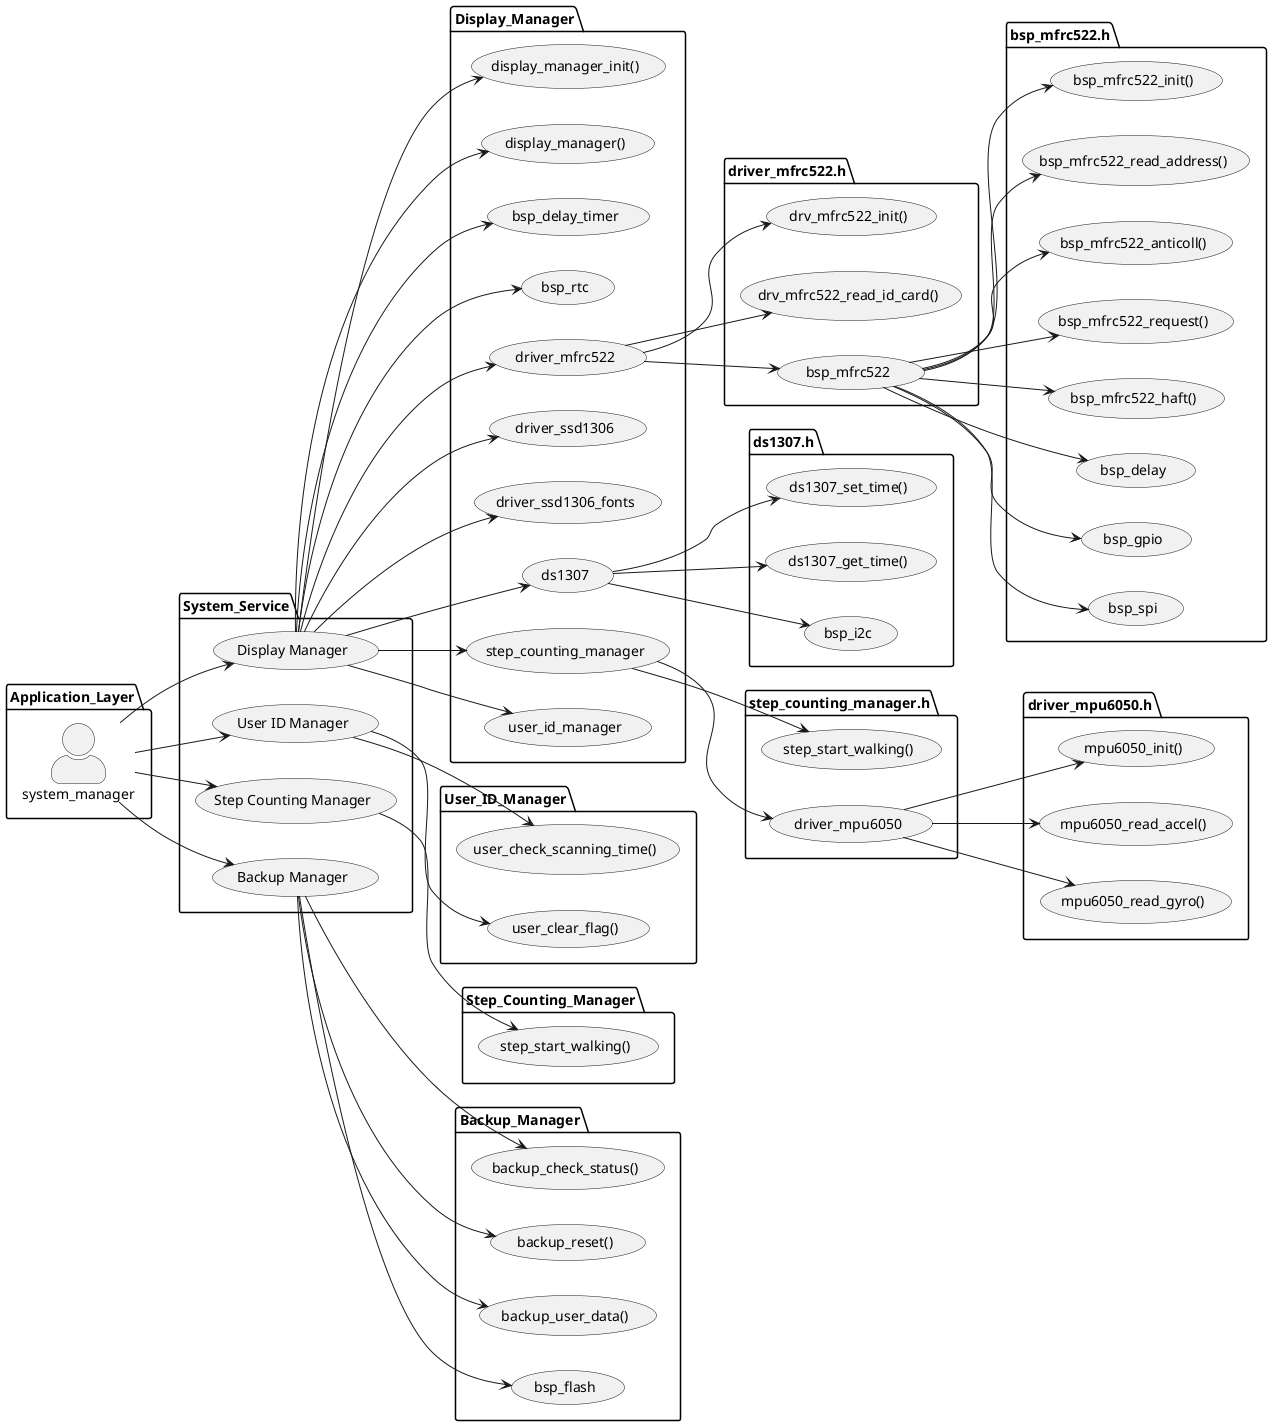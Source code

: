 @startuml
left to right direction
skinparam actorStyle awesome 

package Application_Layer {
  actor system_manager as sys
}

' Define System Service
package System_Service {
  usecase "Display Manager" as UC1
  usecase "User ID Manager" as UC2
  usecase "Step Counting Manager" as UC3
  usecase "Backup Manager" as UC4
}

sys --> UC1
sys --> UC2
sys --> UC3
sys --> UC4

' Define Display_Manager
package Display_Manager {
  usecase "display_manager_init()" as DM1
  usecase "display_manager()" as DM2
  usecase "bsp_delay_timer" as bsp_delay_timer
  usecase "bsp_rtc" as bsp_rtc
  usecase "driver_mfrc522" as driver_mfrc522
  usecase "driver_ssd1306" as driver_ssd1306
  usecase "driver_ssd1306_fonts" as driver_ssd1306_fonts
  usecase "ds1307" as ds1307_t
  usecase "step_counting_manager" as step_counting_manager
  usecase "user_id_manager" as user_id_manager
}
package ds1307.h {
  usecase "ds1307_set_time()" as ds1307_set_time
  usecase "ds1307_get_time()" as ds1307_get_time
  usecase "bsp_i2c" as bsp_i2c_ds1307
}
package driver_mfrc522.h {
  usecase "drv_mfrc522_init()" as drv_mfrc522_init
  usecase "drv_mfrc522_read_id_card()" as drv_mfrc522_read_id_card
  usecase "bsp_mfrc522" as bsp_mfrc522
}
package ds1307.h {
  usecase "ds1307_set_time()" as ds1307_set_time
  usecase "ds1307_get_time()" as ds1307_get_time
  usecase "bsp_mfrc522" as bsp_mfrc522
  usecase "bsp_i2c" as bsp_i2c_ds1307
}
package step_counting_manager.h {
  usecase "step_start_walking()" as step_start_walking
  usecase "driver_mpu6050" as driver_mpu6050
}
package driver_mpu6050.h {
  usecase "mpu6050_init()" as mpu6050_init
  usecase "mpu6050_read_accel()" as mpu6050_read_accel
  usecase "mpu6050_read_gyro()" as mpu6050_read_gyro
}
package bsp_mfrc522.h {
  usecase "bsp_mfrc522_init()" as bsp_mfrc522_init
  usecase "bsp_mfrc522_read_address()" as bsp_mfrc522_read_address
  usecase "bsp_mfrc522_anticoll()" as bsp_mfrc522_anticoll
  usecase "bsp_mfrc522_request()" as bsp_mfrc522_request
  usecase "bsp_mfrc522_haft()" as bsp_mfrc522_haft
  usecase "bsp_delay" as bsp_delay
  usecase "bsp_gpio" as bsp_gpio
  usecase "bsp_spi" as bsp_spi
}

UC1 --> DM1
UC1 --> DM2
UC1 --> bsp_rtc
UC1 --> bsp_delay_timer
UC1 --> driver_mfrc522
UC1 --> driver_ssd1306
UC1 --> driver_ssd1306_fonts
UC1 --> ds1307_t
UC1 --> step_counting_manager
UC1 --> user_id_manager
ds1307_t --> ds1307_set_time
ds1307_t --> ds1307_get_time
ds1307_t --> bsp_i2c_ds1307
driver_mfrc522 --> drv_mfrc522_init
driver_mfrc522 --> drv_mfrc522_read_id_card
driver_mfrc522 --> bsp_mfrc522
step_counting_manager --> step_start_walking
step_counting_manager --> driver_mpu6050
driver_mpu6050 --> mpu6050_init
driver_mpu6050 --> mpu6050_read_accel
driver_mpu6050 --> mpu6050_read_gyro
bsp_mfrc522 --> bsp_delay
bsp_mfrc522 --> bsp_gpio
bsp_mfrc522 --> bsp_spi
bsp_mfrc522 --> bsp_mfrc522_init
bsp_mfrc522 --> bsp_mfrc522_read_address
bsp_mfrc522 --> bsp_mfrc522_anticoll
bsp_mfrc522 --> bsp_mfrc522_request
bsp_mfrc522 --> bsp_mfrc522_haft

' Define User_ID_Manager
package User_ID_Manager {
  usecase "user_check_scanning_time()" as UIM1
  usecase "user_clear_flag()" as UIM2
}

UC2 --> UIM1
UC2 --> UIM2

' Define Step_Counting_Manager
package Step_Counting_Manager {
  usecase "step_start_walking()" as SCM1
}

UC3 --> SCM1

' Define Backup_Manager
package Backup_Manager {
  usecase "backup_check_status()" as BM1
  usecase "backup_reset()" as BM2
  usecase "backup_user_data()" as BM3
  usecase "bsp_flash" as bsp_flash
}

UC4 --> BM1
UC4 --> BM2
UC4 --> BM3
UC4 --> bsp_flash

@enduml